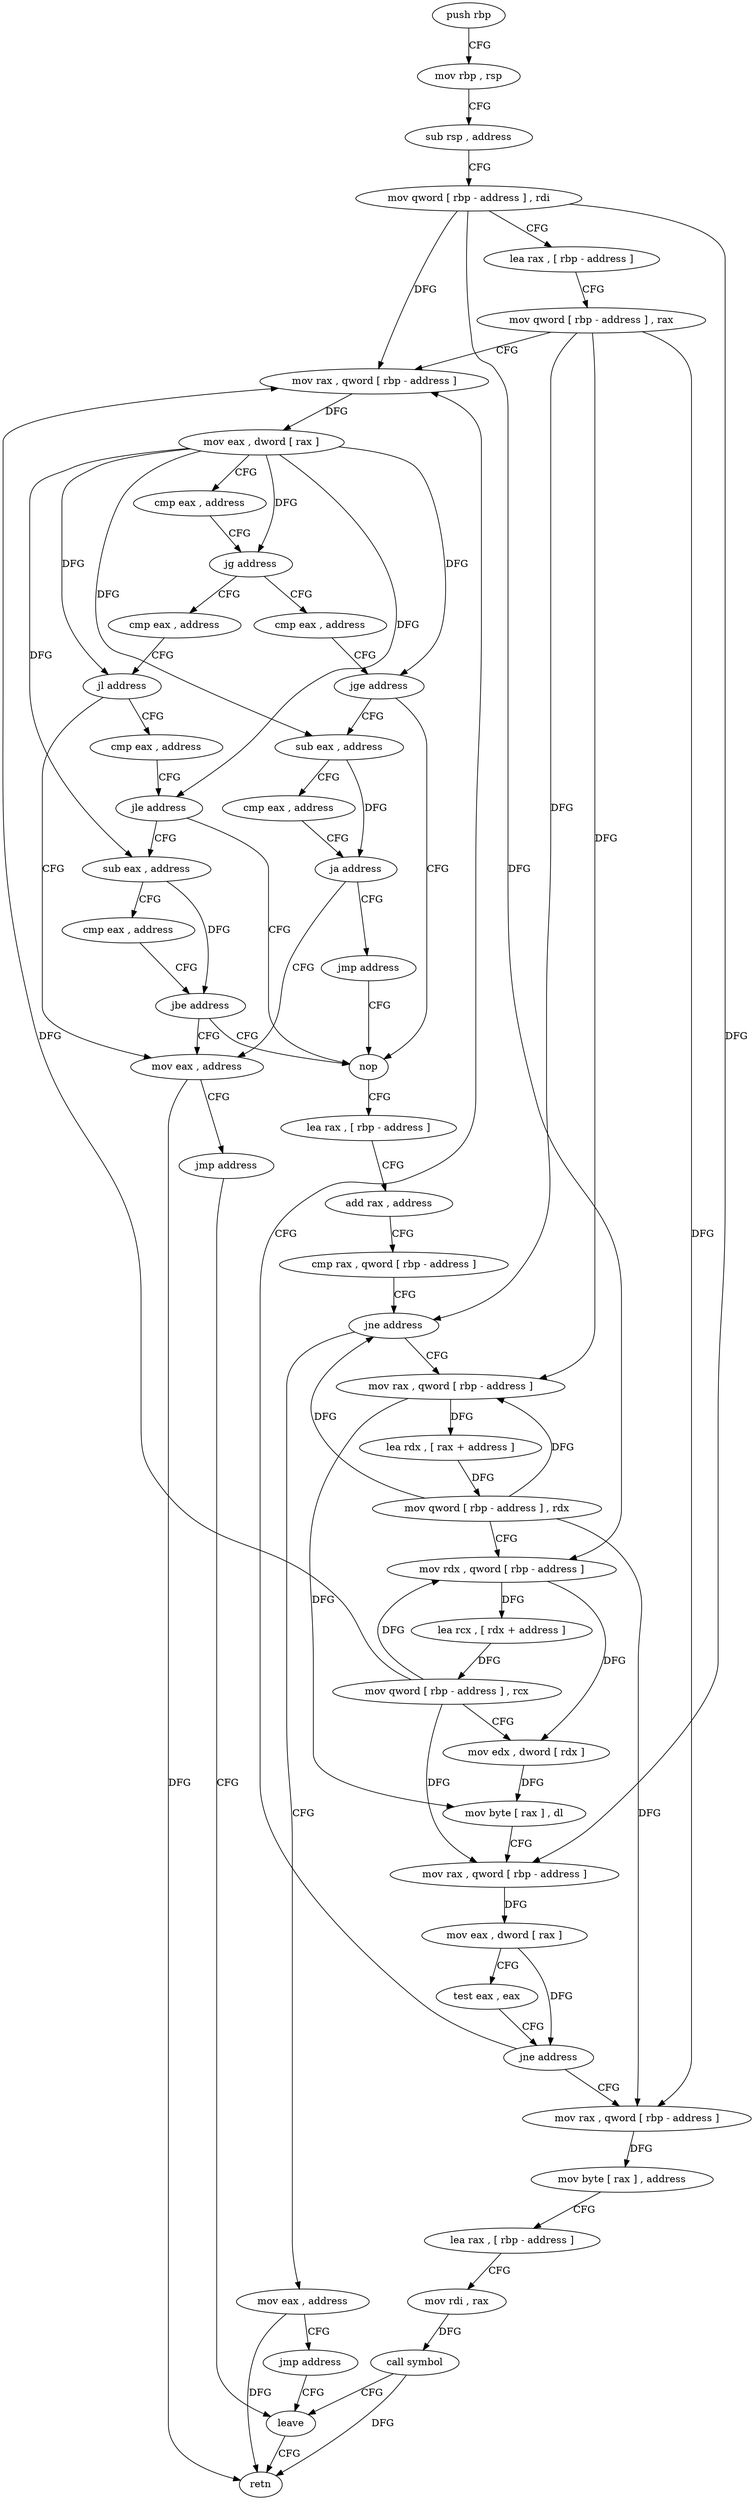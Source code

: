 digraph "func" {
"4473640" [label = "push rbp" ]
"4473641" [label = "mov rbp , rsp" ]
"4473644" [label = "sub rsp , address" ]
"4473651" [label = "mov qword [ rbp - address ] , rdi" ]
"4473658" [label = "lea rax , [ rbp - address ]" ]
"4473665" [label = "mov qword [ rbp - address ] , rax" ]
"4473669" [label = "mov rax , qword [ rbp - address ]" ]
"4473698" [label = "cmp eax , address" ]
"4473701" [label = "jl address" ]
"4473716" [label = "mov eax , address" ]
"4473703" [label = "cmp eax , address" ]
"4473683" [label = "cmp eax , address" ]
"4473686" [label = "jge address" ]
"4473723" [label = "nop" ]
"4473688" [label = "sub eax , address" ]
"4473721" [label = "jmp address" ]
"4473819" [label = "leave" ]
"4473706" [label = "jle address" ]
"4473708" [label = "sub eax , address" ]
"4473724" [label = "lea rax , [ rbp - address ]" ]
"4473731" [label = "add rax , address" ]
"4473737" [label = "cmp rax , qword [ rbp - address ]" ]
"4473741" [label = "jne address" ]
"4473750" [label = "mov rax , qword [ rbp - address ]" ]
"4473743" [label = "mov eax , address" ]
"4473691" [label = "cmp eax , address" ]
"4473694" [label = "ja address" ]
"4473696" [label = "jmp address" ]
"4473820" [label = "retn" ]
"4473711" [label = "cmp eax , address" ]
"4473714" [label = "jbe address" ]
"4473754" [label = "lea rdx , [ rax + address ]" ]
"4473758" [label = "mov qword [ rbp - address ] , rdx" ]
"4473762" [label = "mov rdx , qword [ rbp - address ]" ]
"4473769" [label = "lea rcx , [ rdx + address ]" ]
"4473773" [label = "mov qword [ rbp - address ] , rcx" ]
"4473780" [label = "mov edx , dword [ rdx ]" ]
"4473782" [label = "mov byte [ rax ] , dl" ]
"4473784" [label = "mov rax , qword [ rbp - address ]" ]
"4473791" [label = "mov eax , dword [ rax ]" ]
"4473793" [label = "test eax , eax" ]
"4473795" [label = "jne address" ]
"4473797" [label = "mov rax , qword [ rbp - address ]" ]
"4473748" [label = "jmp address" ]
"4473676" [label = "mov eax , dword [ rax ]" ]
"4473678" [label = "cmp eax , address" ]
"4473681" [label = "jg address" ]
"4473801" [label = "mov byte [ rax ] , address" ]
"4473804" [label = "lea rax , [ rbp - address ]" ]
"4473811" [label = "mov rdi , rax" ]
"4473814" [label = "call symbol" ]
"4473640" -> "4473641" [ label = "CFG" ]
"4473641" -> "4473644" [ label = "CFG" ]
"4473644" -> "4473651" [ label = "CFG" ]
"4473651" -> "4473658" [ label = "CFG" ]
"4473651" -> "4473669" [ label = "DFG" ]
"4473651" -> "4473762" [ label = "DFG" ]
"4473651" -> "4473784" [ label = "DFG" ]
"4473658" -> "4473665" [ label = "CFG" ]
"4473665" -> "4473669" [ label = "CFG" ]
"4473665" -> "4473741" [ label = "DFG" ]
"4473665" -> "4473750" [ label = "DFG" ]
"4473665" -> "4473797" [ label = "DFG" ]
"4473669" -> "4473676" [ label = "DFG" ]
"4473698" -> "4473701" [ label = "CFG" ]
"4473701" -> "4473716" [ label = "CFG" ]
"4473701" -> "4473703" [ label = "CFG" ]
"4473716" -> "4473721" [ label = "CFG" ]
"4473716" -> "4473820" [ label = "DFG" ]
"4473703" -> "4473706" [ label = "CFG" ]
"4473683" -> "4473686" [ label = "CFG" ]
"4473686" -> "4473723" [ label = "CFG" ]
"4473686" -> "4473688" [ label = "CFG" ]
"4473723" -> "4473724" [ label = "CFG" ]
"4473688" -> "4473691" [ label = "CFG" ]
"4473688" -> "4473694" [ label = "DFG" ]
"4473721" -> "4473819" [ label = "CFG" ]
"4473819" -> "4473820" [ label = "CFG" ]
"4473706" -> "4473723" [ label = "CFG" ]
"4473706" -> "4473708" [ label = "CFG" ]
"4473708" -> "4473711" [ label = "CFG" ]
"4473708" -> "4473714" [ label = "DFG" ]
"4473724" -> "4473731" [ label = "CFG" ]
"4473731" -> "4473737" [ label = "CFG" ]
"4473737" -> "4473741" [ label = "CFG" ]
"4473741" -> "4473750" [ label = "CFG" ]
"4473741" -> "4473743" [ label = "CFG" ]
"4473750" -> "4473754" [ label = "DFG" ]
"4473750" -> "4473782" [ label = "DFG" ]
"4473743" -> "4473748" [ label = "CFG" ]
"4473743" -> "4473820" [ label = "DFG" ]
"4473691" -> "4473694" [ label = "CFG" ]
"4473694" -> "4473716" [ label = "CFG" ]
"4473694" -> "4473696" [ label = "CFG" ]
"4473696" -> "4473723" [ label = "CFG" ]
"4473711" -> "4473714" [ label = "CFG" ]
"4473714" -> "4473723" [ label = "CFG" ]
"4473714" -> "4473716" [ label = "CFG" ]
"4473754" -> "4473758" [ label = "DFG" ]
"4473758" -> "4473762" [ label = "CFG" ]
"4473758" -> "4473741" [ label = "DFG" ]
"4473758" -> "4473750" [ label = "DFG" ]
"4473758" -> "4473797" [ label = "DFG" ]
"4473762" -> "4473769" [ label = "DFG" ]
"4473762" -> "4473780" [ label = "DFG" ]
"4473769" -> "4473773" [ label = "DFG" ]
"4473773" -> "4473780" [ label = "CFG" ]
"4473773" -> "4473669" [ label = "DFG" ]
"4473773" -> "4473762" [ label = "DFG" ]
"4473773" -> "4473784" [ label = "DFG" ]
"4473780" -> "4473782" [ label = "DFG" ]
"4473782" -> "4473784" [ label = "CFG" ]
"4473784" -> "4473791" [ label = "DFG" ]
"4473791" -> "4473793" [ label = "CFG" ]
"4473791" -> "4473795" [ label = "DFG" ]
"4473793" -> "4473795" [ label = "CFG" ]
"4473795" -> "4473669" [ label = "CFG" ]
"4473795" -> "4473797" [ label = "CFG" ]
"4473797" -> "4473801" [ label = "DFG" ]
"4473748" -> "4473819" [ label = "CFG" ]
"4473676" -> "4473678" [ label = "CFG" ]
"4473676" -> "4473681" [ label = "DFG" ]
"4473676" -> "4473701" [ label = "DFG" ]
"4473676" -> "4473686" [ label = "DFG" ]
"4473676" -> "4473706" [ label = "DFG" ]
"4473676" -> "4473688" [ label = "DFG" ]
"4473676" -> "4473708" [ label = "DFG" ]
"4473678" -> "4473681" [ label = "CFG" ]
"4473681" -> "4473698" [ label = "CFG" ]
"4473681" -> "4473683" [ label = "CFG" ]
"4473801" -> "4473804" [ label = "CFG" ]
"4473804" -> "4473811" [ label = "CFG" ]
"4473811" -> "4473814" [ label = "DFG" ]
"4473814" -> "4473819" [ label = "CFG" ]
"4473814" -> "4473820" [ label = "DFG" ]
}
